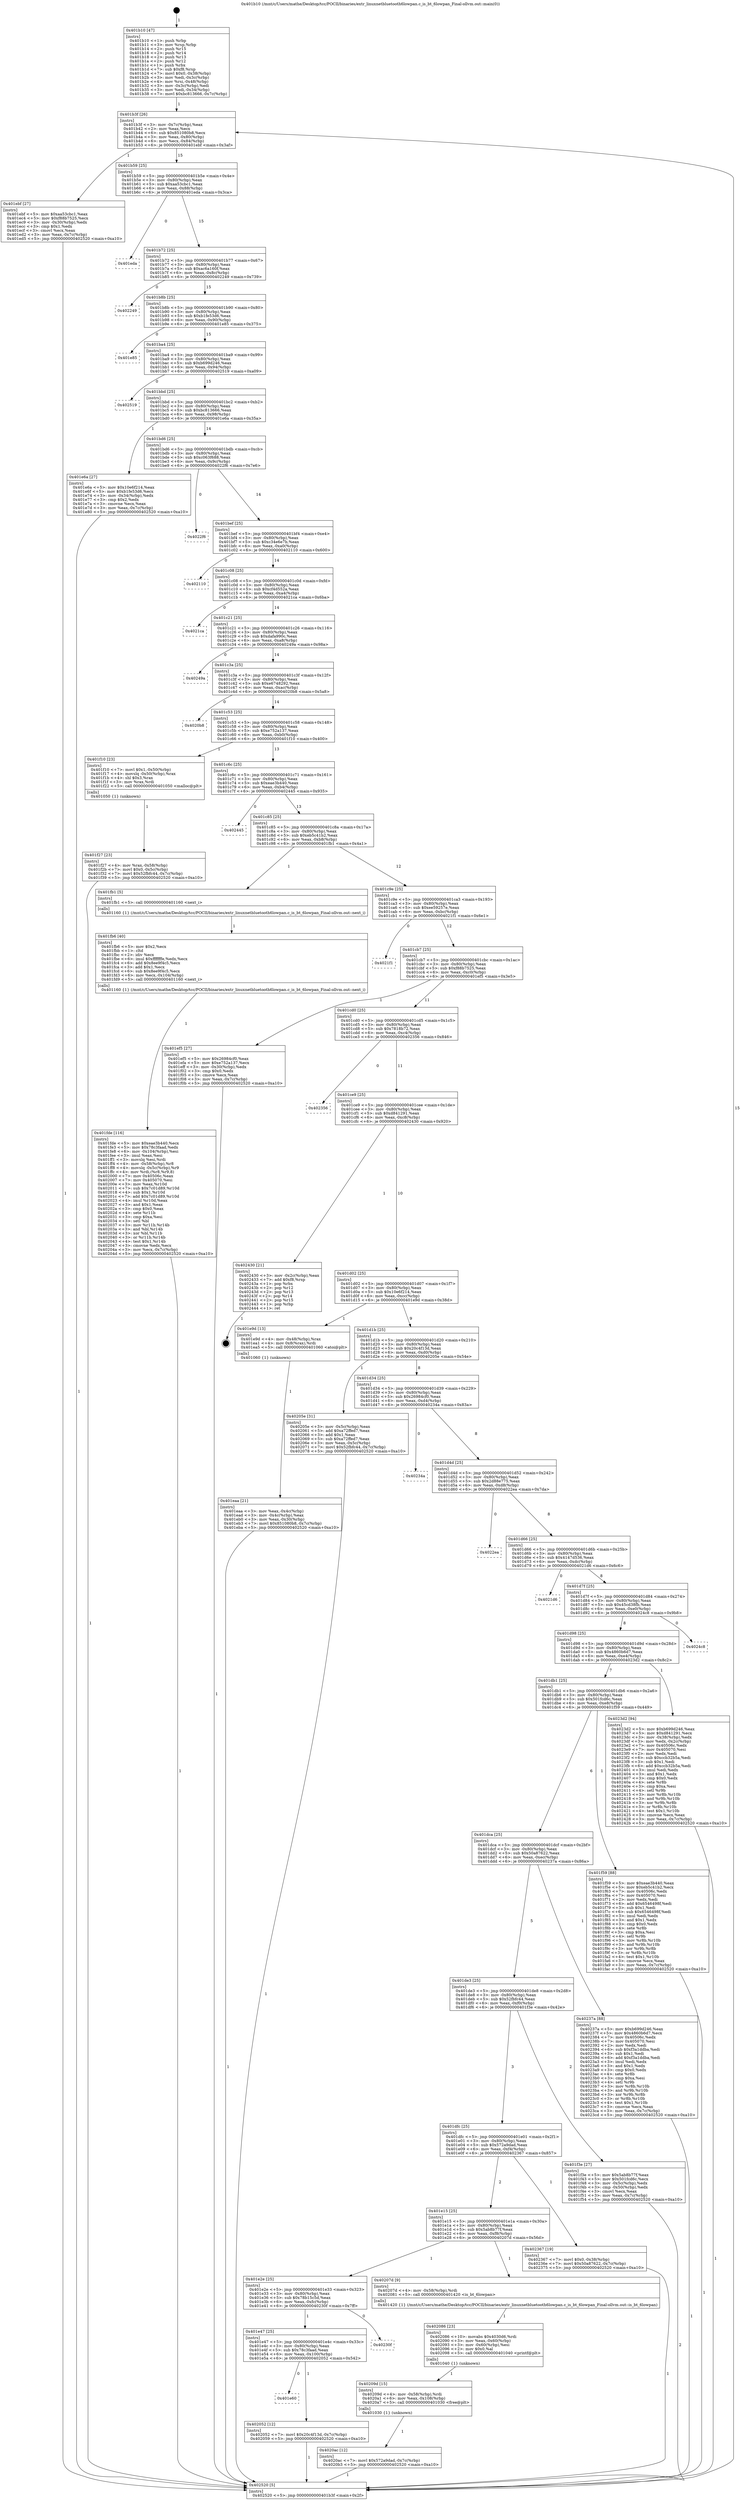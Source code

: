 digraph "0x401b10" {
  label = "0x401b10 (/mnt/c/Users/mathe/Desktop/tcc/POCII/binaries/extr_linuxnetbluetooth6lowpan.c_is_bt_6lowpan_Final-ollvm.out::main(0))"
  labelloc = "t"
  node[shape=record]

  Entry [label="",width=0.3,height=0.3,shape=circle,fillcolor=black,style=filled]
  "0x401b3f" [label="{
     0x401b3f [26]\l
     | [instrs]\l
     &nbsp;&nbsp;0x401b3f \<+3\>: mov -0x7c(%rbp),%eax\l
     &nbsp;&nbsp;0x401b42 \<+2\>: mov %eax,%ecx\l
     &nbsp;&nbsp;0x401b44 \<+6\>: sub $0x851080b8,%ecx\l
     &nbsp;&nbsp;0x401b4a \<+3\>: mov %eax,-0x80(%rbp)\l
     &nbsp;&nbsp;0x401b4d \<+6\>: mov %ecx,-0x84(%rbp)\l
     &nbsp;&nbsp;0x401b53 \<+6\>: je 0000000000401ebf \<main+0x3af\>\l
  }"]
  "0x401ebf" [label="{
     0x401ebf [27]\l
     | [instrs]\l
     &nbsp;&nbsp;0x401ebf \<+5\>: mov $0xaa53cbc1,%eax\l
     &nbsp;&nbsp;0x401ec4 \<+5\>: mov $0xf88b7525,%ecx\l
     &nbsp;&nbsp;0x401ec9 \<+3\>: mov -0x30(%rbp),%edx\l
     &nbsp;&nbsp;0x401ecc \<+3\>: cmp $0x1,%edx\l
     &nbsp;&nbsp;0x401ecf \<+3\>: cmovl %ecx,%eax\l
     &nbsp;&nbsp;0x401ed2 \<+3\>: mov %eax,-0x7c(%rbp)\l
     &nbsp;&nbsp;0x401ed5 \<+5\>: jmp 0000000000402520 \<main+0xa10\>\l
  }"]
  "0x401b59" [label="{
     0x401b59 [25]\l
     | [instrs]\l
     &nbsp;&nbsp;0x401b59 \<+5\>: jmp 0000000000401b5e \<main+0x4e\>\l
     &nbsp;&nbsp;0x401b5e \<+3\>: mov -0x80(%rbp),%eax\l
     &nbsp;&nbsp;0x401b61 \<+5\>: sub $0xaa53cbc1,%eax\l
     &nbsp;&nbsp;0x401b66 \<+6\>: mov %eax,-0x88(%rbp)\l
     &nbsp;&nbsp;0x401b6c \<+6\>: je 0000000000401eda \<main+0x3ca\>\l
  }"]
  Exit [label="",width=0.3,height=0.3,shape=circle,fillcolor=black,style=filled,peripheries=2]
  "0x401eda" [label="{
     0x401eda\l
  }", style=dashed]
  "0x401b72" [label="{
     0x401b72 [25]\l
     | [instrs]\l
     &nbsp;&nbsp;0x401b72 \<+5\>: jmp 0000000000401b77 \<main+0x67\>\l
     &nbsp;&nbsp;0x401b77 \<+3\>: mov -0x80(%rbp),%eax\l
     &nbsp;&nbsp;0x401b7a \<+5\>: sub $0xac6a160f,%eax\l
     &nbsp;&nbsp;0x401b7f \<+6\>: mov %eax,-0x8c(%rbp)\l
     &nbsp;&nbsp;0x401b85 \<+6\>: je 0000000000402249 \<main+0x739\>\l
  }"]
  "0x4020ac" [label="{
     0x4020ac [12]\l
     | [instrs]\l
     &nbsp;&nbsp;0x4020ac \<+7\>: movl $0x572a9dad,-0x7c(%rbp)\l
     &nbsp;&nbsp;0x4020b3 \<+5\>: jmp 0000000000402520 \<main+0xa10\>\l
  }"]
  "0x402249" [label="{
     0x402249\l
  }", style=dashed]
  "0x401b8b" [label="{
     0x401b8b [25]\l
     | [instrs]\l
     &nbsp;&nbsp;0x401b8b \<+5\>: jmp 0000000000401b90 \<main+0x80\>\l
     &nbsp;&nbsp;0x401b90 \<+3\>: mov -0x80(%rbp),%eax\l
     &nbsp;&nbsp;0x401b93 \<+5\>: sub $0xb1fe53d6,%eax\l
     &nbsp;&nbsp;0x401b98 \<+6\>: mov %eax,-0x90(%rbp)\l
     &nbsp;&nbsp;0x401b9e \<+6\>: je 0000000000401e85 \<main+0x375\>\l
  }"]
  "0x40209d" [label="{
     0x40209d [15]\l
     | [instrs]\l
     &nbsp;&nbsp;0x40209d \<+4\>: mov -0x58(%rbp),%rdi\l
     &nbsp;&nbsp;0x4020a1 \<+6\>: mov %eax,-0x108(%rbp)\l
     &nbsp;&nbsp;0x4020a7 \<+5\>: call 0000000000401030 \<free@plt\>\l
     | [calls]\l
     &nbsp;&nbsp;0x401030 \{1\} (unknown)\l
  }"]
  "0x401e85" [label="{
     0x401e85\l
  }", style=dashed]
  "0x401ba4" [label="{
     0x401ba4 [25]\l
     | [instrs]\l
     &nbsp;&nbsp;0x401ba4 \<+5\>: jmp 0000000000401ba9 \<main+0x99\>\l
     &nbsp;&nbsp;0x401ba9 \<+3\>: mov -0x80(%rbp),%eax\l
     &nbsp;&nbsp;0x401bac \<+5\>: sub $0xb699d246,%eax\l
     &nbsp;&nbsp;0x401bb1 \<+6\>: mov %eax,-0x94(%rbp)\l
     &nbsp;&nbsp;0x401bb7 \<+6\>: je 0000000000402519 \<main+0xa09\>\l
  }"]
  "0x402086" [label="{
     0x402086 [23]\l
     | [instrs]\l
     &nbsp;&nbsp;0x402086 \<+10\>: movabs $0x4030d6,%rdi\l
     &nbsp;&nbsp;0x402090 \<+3\>: mov %eax,-0x60(%rbp)\l
     &nbsp;&nbsp;0x402093 \<+3\>: mov -0x60(%rbp),%esi\l
     &nbsp;&nbsp;0x402096 \<+2\>: mov $0x0,%al\l
     &nbsp;&nbsp;0x402098 \<+5\>: call 0000000000401040 \<printf@plt\>\l
     | [calls]\l
     &nbsp;&nbsp;0x401040 \{1\} (unknown)\l
  }"]
  "0x402519" [label="{
     0x402519\l
  }", style=dashed]
  "0x401bbd" [label="{
     0x401bbd [25]\l
     | [instrs]\l
     &nbsp;&nbsp;0x401bbd \<+5\>: jmp 0000000000401bc2 \<main+0xb2\>\l
     &nbsp;&nbsp;0x401bc2 \<+3\>: mov -0x80(%rbp),%eax\l
     &nbsp;&nbsp;0x401bc5 \<+5\>: sub $0xbc813666,%eax\l
     &nbsp;&nbsp;0x401bca \<+6\>: mov %eax,-0x98(%rbp)\l
     &nbsp;&nbsp;0x401bd0 \<+6\>: je 0000000000401e6a \<main+0x35a\>\l
  }"]
  "0x401e60" [label="{
     0x401e60\l
  }", style=dashed]
  "0x401e6a" [label="{
     0x401e6a [27]\l
     | [instrs]\l
     &nbsp;&nbsp;0x401e6a \<+5\>: mov $0x10e6f214,%eax\l
     &nbsp;&nbsp;0x401e6f \<+5\>: mov $0xb1fe53d6,%ecx\l
     &nbsp;&nbsp;0x401e74 \<+3\>: mov -0x34(%rbp),%edx\l
     &nbsp;&nbsp;0x401e77 \<+3\>: cmp $0x2,%edx\l
     &nbsp;&nbsp;0x401e7a \<+3\>: cmovne %ecx,%eax\l
     &nbsp;&nbsp;0x401e7d \<+3\>: mov %eax,-0x7c(%rbp)\l
     &nbsp;&nbsp;0x401e80 \<+5\>: jmp 0000000000402520 \<main+0xa10\>\l
  }"]
  "0x401bd6" [label="{
     0x401bd6 [25]\l
     | [instrs]\l
     &nbsp;&nbsp;0x401bd6 \<+5\>: jmp 0000000000401bdb \<main+0xcb\>\l
     &nbsp;&nbsp;0x401bdb \<+3\>: mov -0x80(%rbp),%eax\l
     &nbsp;&nbsp;0x401bde \<+5\>: sub $0xc063f688,%eax\l
     &nbsp;&nbsp;0x401be3 \<+6\>: mov %eax,-0x9c(%rbp)\l
     &nbsp;&nbsp;0x401be9 \<+6\>: je 00000000004022f6 \<main+0x7e6\>\l
  }"]
  "0x402520" [label="{
     0x402520 [5]\l
     | [instrs]\l
     &nbsp;&nbsp;0x402520 \<+5\>: jmp 0000000000401b3f \<main+0x2f\>\l
  }"]
  "0x401b10" [label="{
     0x401b10 [47]\l
     | [instrs]\l
     &nbsp;&nbsp;0x401b10 \<+1\>: push %rbp\l
     &nbsp;&nbsp;0x401b11 \<+3\>: mov %rsp,%rbp\l
     &nbsp;&nbsp;0x401b14 \<+2\>: push %r15\l
     &nbsp;&nbsp;0x401b16 \<+2\>: push %r14\l
     &nbsp;&nbsp;0x401b18 \<+2\>: push %r13\l
     &nbsp;&nbsp;0x401b1a \<+2\>: push %r12\l
     &nbsp;&nbsp;0x401b1c \<+1\>: push %rbx\l
     &nbsp;&nbsp;0x401b1d \<+7\>: sub $0xf8,%rsp\l
     &nbsp;&nbsp;0x401b24 \<+7\>: movl $0x0,-0x38(%rbp)\l
     &nbsp;&nbsp;0x401b2b \<+3\>: mov %edi,-0x3c(%rbp)\l
     &nbsp;&nbsp;0x401b2e \<+4\>: mov %rsi,-0x48(%rbp)\l
     &nbsp;&nbsp;0x401b32 \<+3\>: mov -0x3c(%rbp),%edi\l
     &nbsp;&nbsp;0x401b35 \<+3\>: mov %edi,-0x34(%rbp)\l
     &nbsp;&nbsp;0x401b38 \<+7\>: movl $0xbc813666,-0x7c(%rbp)\l
  }"]
  "0x402052" [label="{
     0x402052 [12]\l
     | [instrs]\l
     &nbsp;&nbsp;0x402052 \<+7\>: movl $0x20c4f13d,-0x7c(%rbp)\l
     &nbsp;&nbsp;0x402059 \<+5\>: jmp 0000000000402520 \<main+0xa10\>\l
  }"]
  "0x4022f6" [label="{
     0x4022f6\l
  }", style=dashed]
  "0x401bef" [label="{
     0x401bef [25]\l
     | [instrs]\l
     &nbsp;&nbsp;0x401bef \<+5\>: jmp 0000000000401bf4 \<main+0xe4\>\l
     &nbsp;&nbsp;0x401bf4 \<+3\>: mov -0x80(%rbp),%eax\l
     &nbsp;&nbsp;0x401bf7 \<+5\>: sub $0xc34e6e7b,%eax\l
     &nbsp;&nbsp;0x401bfc \<+6\>: mov %eax,-0xa0(%rbp)\l
     &nbsp;&nbsp;0x401c02 \<+6\>: je 0000000000402110 \<main+0x600\>\l
  }"]
  "0x401e47" [label="{
     0x401e47 [25]\l
     | [instrs]\l
     &nbsp;&nbsp;0x401e47 \<+5\>: jmp 0000000000401e4c \<main+0x33c\>\l
     &nbsp;&nbsp;0x401e4c \<+3\>: mov -0x80(%rbp),%eax\l
     &nbsp;&nbsp;0x401e4f \<+5\>: sub $0x78c3faad,%eax\l
     &nbsp;&nbsp;0x401e54 \<+6\>: mov %eax,-0x100(%rbp)\l
     &nbsp;&nbsp;0x401e5a \<+6\>: je 0000000000402052 \<main+0x542\>\l
  }"]
  "0x402110" [label="{
     0x402110\l
  }", style=dashed]
  "0x401c08" [label="{
     0x401c08 [25]\l
     | [instrs]\l
     &nbsp;&nbsp;0x401c08 \<+5\>: jmp 0000000000401c0d \<main+0xfd\>\l
     &nbsp;&nbsp;0x401c0d \<+3\>: mov -0x80(%rbp),%eax\l
     &nbsp;&nbsp;0x401c10 \<+5\>: sub $0xcf4d552a,%eax\l
     &nbsp;&nbsp;0x401c15 \<+6\>: mov %eax,-0xa4(%rbp)\l
     &nbsp;&nbsp;0x401c1b \<+6\>: je 00000000004021ca \<main+0x6ba\>\l
  }"]
  "0x40230f" [label="{
     0x40230f\l
  }", style=dashed]
  "0x4021ca" [label="{
     0x4021ca\l
  }", style=dashed]
  "0x401c21" [label="{
     0x401c21 [25]\l
     | [instrs]\l
     &nbsp;&nbsp;0x401c21 \<+5\>: jmp 0000000000401c26 \<main+0x116\>\l
     &nbsp;&nbsp;0x401c26 \<+3\>: mov -0x80(%rbp),%eax\l
     &nbsp;&nbsp;0x401c29 \<+5\>: sub $0xdafa990c,%eax\l
     &nbsp;&nbsp;0x401c2e \<+6\>: mov %eax,-0xa8(%rbp)\l
     &nbsp;&nbsp;0x401c34 \<+6\>: je 000000000040249a \<main+0x98a\>\l
  }"]
  "0x401e2e" [label="{
     0x401e2e [25]\l
     | [instrs]\l
     &nbsp;&nbsp;0x401e2e \<+5\>: jmp 0000000000401e33 \<main+0x323\>\l
     &nbsp;&nbsp;0x401e33 \<+3\>: mov -0x80(%rbp),%eax\l
     &nbsp;&nbsp;0x401e36 \<+5\>: sub $0x78b15c5d,%eax\l
     &nbsp;&nbsp;0x401e3b \<+6\>: mov %eax,-0xfc(%rbp)\l
     &nbsp;&nbsp;0x401e41 \<+6\>: je 000000000040230f \<main+0x7ff\>\l
  }"]
  "0x40249a" [label="{
     0x40249a\l
  }", style=dashed]
  "0x401c3a" [label="{
     0x401c3a [25]\l
     | [instrs]\l
     &nbsp;&nbsp;0x401c3a \<+5\>: jmp 0000000000401c3f \<main+0x12f\>\l
     &nbsp;&nbsp;0x401c3f \<+3\>: mov -0x80(%rbp),%eax\l
     &nbsp;&nbsp;0x401c42 \<+5\>: sub $0xe6748292,%eax\l
     &nbsp;&nbsp;0x401c47 \<+6\>: mov %eax,-0xac(%rbp)\l
     &nbsp;&nbsp;0x401c4d \<+6\>: je 00000000004020b8 \<main+0x5a8\>\l
  }"]
  "0x40207d" [label="{
     0x40207d [9]\l
     | [instrs]\l
     &nbsp;&nbsp;0x40207d \<+4\>: mov -0x58(%rbp),%rdi\l
     &nbsp;&nbsp;0x402081 \<+5\>: call 0000000000401420 \<is_bt_6lowpan\>\l
     | [calls]\l
     &nbsp;&nbsp;0x401420 \{1\} (/mnt/c/Users/mathe/Desktop/tcc/POCII/binaries/extr_linuxnetbluetooth6lowpan.c_is_bt_6lowpan_Final-ollvm.out::is_bt_6lowpan)\l
  }"]
  "0x4020b8" [label="{
     0x4020b8\l
  }", style=dashed]
  "0x401c53" [label="{
     0x401c53 [25]\l
     | [instrs]\l
     &nbsp;&nbsp;0x401c53 \<+5\>: jmp 0000000000401c58 \<main+0x148\>\l
     &nbsp;&nbsp;0x401c58 \<+3\>: mov -0x80(%rbp),%eax\l
     &nbsp;&nbsp;0x401c5b \<+5\>: sub $0xe752a137,%eax\l
     &nbsp;&nbsp;0x401c60 \<+6\>: mov %eax,-0xb0(%rbp)\l
     &nbsp;&nbsp;0x401c66 \<+6\>: je 0000000000401f10 \<main+0x400\>\l
  }"]
  "0x401e15" [label="{
     0x401e15 [25]\l
     | [instrs]\l
     &nbsp;&nbsp;0x401e15 \<+5\>: jmp 0000000000401e1a \<main+0x30a\>\l
     &nbsp;&nbsp;0x401e1a \<+3\>: mov -0x80(%rbp),%eax\l
     &nbsp;&nbsp;0x401e1d \<+5\>: sub $0x5ab8b77f,%eax\l
     &nbsp;&nbsp;0x401e22 \<+6\>: mov %eax,-0xf8(%rbp)\l
     &nbsp;&nbsp;0x401e28 \<+6\>: je 000000000040207d \<main+0x56d\>\l
  }"]
  "0x401f10" [label="{
     0x401f10 [23]\l
     | [instrs]\l
     &nbsp;&nbsp;0x401f10 \<+7\>: movl $0x1,-0x50(%rbp)\l
     &nbsp;&nbsp;0x401f17 \<+4\>: movslq -0x50(%rbp),%rax\l
     &nbsp;&nbsp;0x401f1b \<+4\>: shl $0x3,%rax\l
     &nbsp;&nbsp;0x401f1f \<+3\>: mov %rax,%rdi\l
     &nbsp;&nbsp;0x401f22 \<+5\>: call 0000000000401050 \<malloc@plt\>\l
     | [calls]\l
     &nbsp;&nbsp;0x401050 \{1\} (unknown)\l
  }"]
  "0x401c6c" [label="{
     0x401c6c [25]\l
     | [instrs]\l
     &nbsp;&nbsp;0x401c6c \<+5\>: jmp 0000000000401c71 \<main+0x161\>\l
     &nbsp;&nbsp;0x401c71 \<+3\>: mov -0x80(%rbp),%eax\l
     &nbsp;&nbsp;0x401c74 \<+5\>: sub $0xeae3b440,%eax\l
     &nbsp;&nbsp;0x401c79 \<+6\>: mov %eax,-0xb4(%rbp)\l
     &nbsp;&nbsp;0x401c7f \<+6\>: je 0000000000402445 \<main+0x935\>\l
  }"]
  "0x402367" [label="{
     0x402367 [19]\l
     | [instrs]\l
     &nbsp;&nbsp;0x402367 \<+7\>: movl $0x0,-0x38(%rbp)\l
     &nbsp;&nbsp;0x40236e \<+7\>: movl $0x50a87622,-0x7c(%rbp)\l
     &nbsp;&nbsp;0x402375 \<+5\>: jmp 0000000000402520 \<main+0xa10\>\l
  }"]
  "0x402445" [label="{
     0x402445\l
  }", style=dashed]
  "0x401c85" [label="{
     0x401c85 [25]\l
     | [instrs]\l
     &nbsp;&nbsp;0x401c85 \<+5\>: jmp 0000000000401c8a \<main+0x17a\>\l
     &nbsp;&nbsp;0x401c8a \<+3\>: mov -0x80(%rbp),%eax\l
     &nbsp;&nbsp;0x401c8d \<+5\>: sub $0xeb5c41b2,%eax\l
     &nbsp;&nbsp;0x401c92 \<+6\>: mov %eax,-0xb8(%rbp)\l
     &nbsp;&nbsp;0x401c98 \<+6\>: je 0000000000401fb1 \<main+0x4a1\>\l
  }"]
  "0x401fde" [label="{
     0x401fde [116]\l
     | [instrs]\l
     &nbsp;&nbsp;0x401fde \<+5\>: mov $0xeae3b440,%ecx\l
     &nbsp;&nbsp;0x401fe3 \<+5\>: mov $0x78c3faad,%edx\l
     &nbsp;&nbsp;0x401fe8 \<+6\>: mov -0x104(%rbp),%esi\l
     &nbsp;&nbsp;0x401fee \<+3\>: imul %eax,%esi\l
     &nbsp;&nbsp;0x401ff1 \<+3\>: movslq %esi,%rdi\l
     &nbsp;&nbsp;0x401ff4 \<+4\>: mov -0x58(%rbp),%r8\l
     &nbsp;&nbsp;0x401ff8 \<+4\>: movslq -0x5c(%rbp),%r9\l
     &nbsp;&nbsp;0x401ffc \<+4\>: mov %rdi,(%r8,%r9,8)\l
     &nbsp;&nbsp;0x402000 \<+7\>: mov 0x40506c,%eax\l
     &nbsp;&nbsp;0x402007 \<+7\>: mov 0x405070,%esi\l
     &nbsp;&nbsp;0x40200e \<+3\>: mov %eax,%r10d\l
     &nbsp;&nbsp;0x402011 \<+7\>: sub $0x7c01d89,%r10d\l
     &nbsp;&nbsp;0x402018 \<+4\>: sub $0x1,%r10d\l
     &nbsp;&nbsp;0x40201c \<+7\>: add $0x7c01d89,%r10d\l
     &nbsp;&nbsp;0x402023 \<+4\>: imul %r10d,%eax\l
     &nbsp;&nbsp;0x402027 \<+3\>: and $0x1,%eax\l
     &nbsp;&nbsp;0x40202a \<+3\>: cmp $0x0,%eax\l
     &nbsp;&nbsp;0x40202d \<+4\>: sete %r11b\l
     &nbsp;&nbsp;0x402031 \<+3\>: cmp $0xa,%esi\l
     &nbsp;&nbsp;0x402034 \<+3\>: setl %bl\l
     &nbsp;&nbsp;0x402037 \<+3\>: mov %r11b,%r14b\l
     &nbsp;&nbsp;0x40203a \<+3\>: and %bl,%r14b\l
     &nbsp;&nbsp;0x40203d \<+3\>: xor %bl,%r11b\l
     &nbsp;&nbsp;0x402040 \<+3\>: or %r11b,%r14b\l
     &nbsp;&nbsp;0x402043 \<+4\>: test $0x1,%r14b\l
     &nbsp;&nbsp;0x402047 \<+3\>: cmovne %edx,%ecx\l
     &nbsp;&nbsp;0x40204a \<+3\>: mov %ecx,-0x7c(%rbp)\l
     &nbsp;&nbsp;0x40204d \<+5\>: jmp 0000000000402520 \<main+0xa10\>\l
  }"]
  "0x401fb1" [label="{
     0x401fb1 [5]\l
     | [instrs]\l
     &nbsp;&nbsp;0x401fb1 \<+5\>: call 0000000000401160 \<next_i\>\l
     | [calls]\l
     &nbsp;&nbsp;0x401160 \{1\} (/mnt/c/Users/mathe/Desktop/tcc/POCII/binaries/extr_linuxnetbluetooth6lowpan.c_is_bt_6lowpan_Final-ollvm.out::next_i)\l
  }"]
  "0x401c9e" [label="{
     0x401c9e [25]\l
     | [instrs]\l
     &nbsp;&nbsp;0x401c9e \<+5\>: jmp 0000000000401ca3 \<main+0x193\>\l
     &nbsp;&nbsp;0x401ca3 \<+3\>: mov -0x80(%rbp),%eax\l
     &nbsp;&nbsp;0x401ca6 \<+5\>: sub $0xee59257e,%eax\l
     &nbsp;&nbsp;0x401cab \<+6\>: mov %eax,-0xbc(%rbp)\l
     &nbsp;&nbsp;0x401cb1 \<+6\>: je 00000000004021f1 \<main+0x6e1\>\l
  }"]
  "0x401fb6" [label="{
     0x401fb6 [40]\l
     | [instrs]\l
     &nbsp;&nbsp;0x401fb6 \<+5\>: mov $0x2,%ecx\l
     &nbsp;&nbsp;0x401fbb \<+1\>: cltd\l
     &nbsp;&nbsp;0x401fbc \<+2\>: idiv %ecx\l
     &nbsp;&nbsp;0x401fbe \<+6\>: imul $0xfffffffe,%edx,%ecx\l
     &nbsp;&nbsp;0x401fc4 \<+6\>: add $0x8ee9f4c5,%ecx\l
     &nbsp;&nbsp;0x401fca \<+3\>: add $0x1,%ecx\l
     &nbsp;&nbsp;0x401fcd \<+6\>: sub $0x8ee9f4c5,%ecx\l
     &nbsp;&nbsp;0x401fd3 \<+6\>: mov %ecx,-0x104(%rbp)\l
     &nbsp;&nbsp;0x401fd9 \<+5\>: call 0000000000401160 \<next_i\>\l
     | [calls]\l
     &nbsp;&nbsp;0x401160 \{1\} (/mnt/c/Users/mathe/Desktop/tcc/POCII/binaries/extr_linuxnetbluetooth6lowpan.c_is_bt_6lowpan_Final-ollvm.out::next_i)\l
  }"]
  "0x4021f1" [label="{
     0x4021f1\l
  }", style=dashed]
  "0x401cb7" [label="{
     0x401cb7 [25]\l
     | [instrs]\l
     &nbsp;&nbsp;0x401cb7 \<+5\>: jmp 0000000000401cbc \<main+0x1ac\>\l
     &nbsp;&nbsp;0x401cbc \<+3\>: mov -0x80(%rbp),%eax\l
     &nbsp;&nbsp;0x401cbf \<+5\>: sub $0xf88b7525,%eax\l
     &nbsp;&nbsp;0x401cc4 \<+6\>: mov %eax,-0xc0(%rbp)\l
     &nbsp;&nbsp;0x401cca \<+6\>: je 0000000000401ef5 \<main+0x3e5\>\l
  }"]
  "0x401dfc" [label="{
     0x401dfc [25]\l
     | [instrs]\l
     &nbsp;&nbsp;0x401dfc \<+5\>: jmp 0000000000401e01 \<main+0x2f1\>\l
     &nbsp;&nbsp;0x401e01 \<+3\>: mov -0x80(%rbp),%eax\l
     &nbsp;&nbsp;0x401e04 \<+5\>: sub $0x572a9dad,%eax\l
     &nbsp;&nbsp;0x401e09 \<+6\>: mov %eax,-0xf4(%rbp)\l
     &nbsp;&nbsp;0x401e0f \<+6\>: je 0000000000402367 \<main+0x857\>\l
  }"]
  "0x401ef5" [label="{
     0x401ef5 [27]\l
     | [instrs]\l
     &nbsp;&nbsp;0x401ef5 \<+5\>: mov $0x26984cf0,%eax\l
     &nbsp;&nbsp;0x401efa \<+5\>: mov $0xe752a137,%ecx\l
     &nbsp;&nbsp;0x401eff \<+3\>: mov -0x30(%rbp),%edx\l
     &nbsp;&nbsp;0x401f02 \<+3\>: cmp $0x0,%edx\l
     &nbsp;&nbsp;0x401f05 \<+3\>: cmove %ecx,%eax\l
     &nbsp;&nbsp;0x401f08 \<+3\>: mov %eax,-0x7c(%rbp)\l
     &nbsp;&nbsp;0x401f0b \<+5\>: jmp 0000000000402520 \<main+0xa10\>\l
  }"]
  "0x401cd0" [label="{
     0x401cd0 [25]\l
     | [instrs]\l
     &nbsp;&nbsp;0x401cd0 \<+5\>: jmp 0000000000401cd5 \<main+0x1c5\>\l
     &nbsp;&nbsp;0x401cd5 \<+3\>: mov -0x80(%rbp),%eax\l
     &nbsp;&nbsp;0x401cd8 \<+5\>: sub $0x7818b72,%eax\l
     &nbsp;&nbsp;0x401cdd \<+6\>: mov %eax,-0xc4(%rbp)\l
     &nbsp;&nbsp;0x401ce3 \<+6\>: je 0000000000402356 \<main+0x846\>\l
  }"]
  "0x401f3e" [label="{
     0x401f3e [27]\l
     | [instrs]\l
     &nbsp;&nbsp;0x401f3e \<+5\>: mov $0x5ab8b77f,%eax\l
     &nbsp;&nbsp;0x401f43 \<+5\>: mov $0x501fcd6c,%ecx\l
     &nbsp;&nbsp;0x401f48 \<+3\>: mov -0x5c(%rbp),%edx\l
     &nbsp;&nbsp;0x401f4b \<+3\>: cmp -0x50(%rbp),%edx\l
     &nbsp;&nbsp;0x401f4e \<+3\>: cmovl %ecx,%eax\l
     &nbsp;&nbsp;0x401f51 \<+3\>: mov %eax,-0x7c(%rbp)\l
     &nbsp;&nbsp;0x401f54 \<+5\>: jmp 0000000000402520 \<main+0xa10\>\l
  }"]
  "0x402356" [label="{
     0x402356\l
  }", style=dashed]
  "0x401ce9" [label="{
     0x401ce9 [25]\l
     | [instrs]\l
     &nbsp;&nbsp;0x401ce9 \<+5\>: jmp 0000000000401cee \<main+0x1de\>\l
     &nbsp;&nbsp;0x401cee \<+3\>: mov -0x80(%rbp),%eax\l
     &nbsp;&nbsp;0x401cf1 \<+5\>: sub $0xd841291,%eax\l
     &nbsp;&nbsp;0x401cf6 \<+6\>: mov %eax,-0xc8(%rbp)\l
     &nbsp;&nbsp;0x401cfc \<+6\>: je 0000000000402430 \<main+0x920\>\l
  }"]
  "0x401de3" [label="{
     0x401de3 [25]\l
     | [instrs]\l
     &nbsp;&nbsp;0x401de3 \<+5\>: jmp 0000000000401de8 \<main+0x2d8\>\l
     &nbsp;&nbsp;0x401de8 \<+3\>: mov -0x80(%rbp),%eax\l
     &nbsp;&nbsp;0x401deb \<+5\>: sub $0x52fbfc44,%eax\l
     &nbsp;&nbsp;0x401df0 \<+6\>: mov %eax,-0xf0(%rbp)\l
     &nbsp;&nbsp;0x401df6 \<+6\>: je 0000000000401f3e \<main+0x42e\>\l
  }"]
  "0x402430" [label="{
     0x402430 [21]\l
     | [instrs]\l
     &nbsp;&nbsp;0x402430 \<+3\>: mov -0x2c(%rbp),%eax\l
     &nbsp;&nbsp;0x402433 \<+7\>: add $0xf8,%rsp\l
     &nbsp;&nbsp;0x40243a \<+1\>: pop %rbx\l
     &nbsp;&nbsp;0x40243b \<+2\>: pop %r12\l
     &nbsp;&nbsp;0x40243d \<+2\>: pop %r13\l
     &nbsp;&nbsp;0x40243f \<+2\>: pop %r14\l
     &nbsp;&nbsp;0x402441 \<+2\>: pop %r15\l
     &nbsp;&nbsp;0x402443 \<+1\>: pop %rbp\l
     &nbsp;&nbsp;0x402444 \<+1\>: ret\l
  }"]
  "0x401d02" [label="{
     0x401d02 [25]\l
     | [instrs]\l
     &nbsp;&nbsp;0x401d02 \<+5\>: jmp 0000000000401d07 \<main+0x1f7\>\l
     &nbsp;&nbsp;0x401d07 \<+3\>: mov -0x80(%rbp),%eax\l
     &nbsp;&nbsp;0x401d0a \<+5\>: sub $0x10e6f214,%eax\l
     &nbsp;&nbsp;0x401d0f \<+6\>: mov %eax,-0xcc(%rbp)\l
     &nbsp;&nbsp;0x401d15 \<+6\>: je 0000000000401e9d \<main+0x38d\>\l
  }"]
  "0x40237a" [label="{
     0x40237a [88]\l
     | [instrs]\l
     &nbsp;&nbsp;0x40237a \<+5\>: mov $0xb699d246,%eax\l
     &nbsp;&nbsp;0x40237f \<+5\>: mov $0x4860b6d7,%ecx\l
     &nbsp;&nbsp;0x402384 \<+7\>: mov 0x40506c,%edx\l
     &nbsp;&nbsp;0x40238b \<+7\>: mov 0x405070,%esi\l
     &nbsp;&nbsp;0x402392 \<+2\>: mov %edx,%edi\l
     &nbsp;&nbsp;0x402394 \<+6\>: sub $0xf3a1ddba,%edi\l
     &nbsp;&nbsp;0x40239a \<+3\>: sub $0x1,%edi\l
     &nbsp;&nbsp;0x40239d \<+6\>: add $0xf3a1ddba,%edi\l
     &nbsp;&nbsp;0x4023a3 \<+3\>: imul %edi,%edx\l
     &nbsp;&nbsp;0x4023a6 \<+3\>: and $0x1,%edx\l
     &nbsp;&nbsp;0x4023a9 \<+3\>: cmp $0x0,%edx\l
     &nbsp;&nbsp;0x4023ac \<+4\>: sete %r8b\l
     &nbsp;&nbsp;0x4023b0 \<+3\>: cmp $0xa,%esi\l
     &nbsp;&nbsp;0x4023b3 \<+4\>: setl %r9b\l
     &nbsp;&nbsp;0x4023b7 \<+3\>: mov %r8b,%r10b\l
     &nbsp;&nbsp;0x4023ba \<+3\>: and %r9b,%r10b\l
     &nbsp;&nbsp;0x4023bd \<+3\>: xor %r9b,%r8b\l
     &nbsp;&nbsp;0x4023c0 \<+3\>: or %r8b,%r10b\l
     &nbsp;&nbsp;0x4023c3 \<+4\>: test $0x1,%r10b\l
     &nbsp;&nbsp;0x4023c7 \<+3\>: cmovne %ecx,%eax\l
     &nbsp;&nbsp;0x4023ca \<+3\>: mov %eax,-0x7c(%rbp)\l
     &nbsp;&nbsp;0x4023cd \<+5\>: jmp 0000000000402520 \<main+0xa10\>\l
  }"]
  "0x401e9d" [label="{
     0x401e9d [13]\l
     | [instrs]\l
     &nbsp;&nbsp;0x401e9d \<+4\>: mov -0x48(%rbp),%rax\l
     &nbsp;&nbsp;0x401ea1 \<+4\>: mov 0x8(%rax),%rdi\l
     &nbsp;&nbsp;0x401ea5 \<+5\>: call 0000000000401060 \<atoi@plt\>\l
     | [calls]\l
     &nbsp;&nbsp;0x401060 \{1\} (unknown)\l
  }"]
  "0x401d1b" [label="{
     0x401d1b [25]\l
     | [instrs]\l
     &nbsp;&nbsp;0x401d1b \<+5\>: jmp 0000000000401d20 \<main+0x210\>\l
     &nbsp;&nbsp;0x401d20 \<+3\>: mov -0x80(%rbp),%eax\l
     &nbsp;&nbsp;0x401d23 \<+5\>: sub $0x20c4f13d,%eax\l
     &nbsp;&nbsp;0x401d28 \<+6\>: mov %eax,-0xd0(%rbp)\l
     &nbsp;&nbsp;0x401d2e \<+6\>: je 000000000040205e \<main+0x54e\>\l
  }"]
  "0x401eaa" [label="{
     0x401eaa [21]\l
     | [instrs]\l
     &nbsp;&nbsp;0x401eaa \<+3\>: mov %eax,-0x4c(%rbp)\l
     &nbsp;&nbsp;0x401ead \<+3\>: mov -0x4c(%rbp),%eax\l
     &nbsp;&nbsp;0x401eb0 \<+3\>: mov %eax,-0x30(%rbp)\l
     &nbsp;&nbsp;0x401eb3 \<+7\>: movl $0x851080b8,-0x7c(%rbp)\l
     &nbsp;&nbsp;0x401eba \<+5\>: jmp 0000000000402520 \<main+0xa10\>\l
  }"]
  "0x401f27" [label="{
     0x401f27 [23]\l
     | [instrs]\l
     &nbsp;&nbsp;0x401f27 \<+4\>: mov %rax,-0x58(%rbp)\l
     &nbsp;&nbsp;0x401f2b \<+7\>: movl $0x0,-0x5c(%rbp)\l
     &nbsp;&nbsp;0x401f32 \<+7\>: movl $0x52fbfc44,-0x7c(%rbp)\l
     &nbsp;&nbsp;0x401f39 \<+5\>: jmp 0000000000402520 \<main+0xa10\>\l
  }"]
  "0x401dca" [label="{
     0x401dca [25]\l
     | [instrs]\l
     &nbsp;&nbsp;0x401dca \<+5\>: jmp 0000000000401dcf \<main+0x2bf\>\l
     &nbsp;&nbsp;0x401dcf \<+3\>: mov -0x80(%rbp),%eax\l
     &nbsp;&nbsp;0x401dd2 \<+5\>: sub $0x50a87622,%eax\l
     &nbsp;&nbsp;0x401dd7 \<+6\>: mov %eax,-0xec(%rbp)\l
     &nbsp;&nbsp;0x401ddd \<+6\>: je 000000000040237a \<main+0x86a\>\l
  }"]
  "0x40205e" [label="{
     0x40205e [31]\l
     | [instrs]\l
     &nbsp;&nbsp;0x40205e \<+3\>: mov -0x5c(%rbp),%eax\l
     &nbsp;&nbsp;0x402061 \<+5\>: add $0xa72ffed7,%eax\l
     &nbsp;&nbsp;0x402066 \<+3\>: add $0x1,%eax\l
     &nbsp;&nbsp;0x402069 \<+5\>: sub $0xa72ffed7,%eax\l
     &nbsp;&nbsp;0x40206e \<+3\>: mov %eax,-0x5c(%rbp)\l
     &nbsp;&nbsp;0x402071 \<+7\>: movl $0x52fbfc44,-0x7c(%rbp)\l
     &nbsp;&nbsp;0x402078 \<+5\>: jmp 0000000000402520 \<main+0xa10\>\l
  }"]
  "0x401d34" [label="{
     0x401d34 [25]\l
     | [instrs]\l
     &nbsp;&nbsp;0x401d34 \<+5\>: jmp 0000000000401d39 \<main+0x229\>\l
     &nbsp;&nbsp;0x401d39 \<+3\>: mov -0x80(%rbp),%eax\l
     &nbsp;&nbsp;0x401d3c \<+5\>: sub $0x26984cf0,%eax\l
     &nbsp;&nbsp;0x401d41 \<+6\>: mov %eax,-0xd4(%rbp)\l
     &nbsp;&nbsp;0x401d47 \<+6\>: je 000000000040234a \<main+0x83a\>\l
  }"]
  "0x401f59" [label="{
     0x401f59 [88]\l
     | [instrs]\l
     &nbsp;&nbsp;0x401f59 \<+5\>: mov $0xeae3b440,%eax\l
     &nbsp;&nbsp;0x401f5e \<+5\>: mov $0xeb5c41b2,%ecx\l
     &nbsp;&nbsp;0x401f63 \<+7\>: mov 0x40506c,%edx\l
     &nbsp;&nbsp;0x401f6a \<+7\>: mov 0x405070,%esi\l
     &nbsp;&nbsp;0x401f71 \<+2\>: mov %edx,%edi\l
     &nbsp;&nbsp;0x401f73 \<+6\>: add $0x6546498f,%edi\l
     &nbsp;&nbsp;0x401f79 \<+3\>: sub $0x1,%edi\l
     &nbsp;&nbsp;0x401f7c \<+6\>: sub $0x6546498f,%edi\l
     &nbsp;&nbsp;0x401f82 \<+3\>: imul %edi,%edx\l
     &nbsp;&nbsp;0x401f85 \<+3\>: and $0x1,%edx\l
     &nbsp;&nbsp;0x401f88 \<+3\>: cmp $0x0,%edx\l
     &nbsp;&nbsp;0x401f8b \<+4\>: sete %r8b\l
     &nbsp;&nbsp;0x401f8f \<+3\>: cmp $0xa,%esi\l
     &nbsp;&nbsp;0x401f92 \<+4\>: setl %r9b\l
     &nbsp;&nbsp;0x401f96 \<+3\>: mov %r8b,%r10b\l
     &nbsp;&nbsp;0x401f99 \<+3\>: and %r9b,%r10b\l
     &nbsp;&nbsp;0x401f9c \<+3\>: xor %r9b,%r8b\l
     &nbsp;&nbsp;0x401f9f \<+3\>: or %r8b,%r10b\l
     &nbsp;&nbsp;0x401fa2 \<+4\>: test $0x1,%r10b\l
     &nbsp;&nbsp;0x401fa6 \<+3\>: cmovne %ecx,%eax\l
     &nbsp;&nbsp;0x401fa9 \<+3\>: mov %eax,-0x7c(%rbp)\l
     &nbsp;&nbsp;0x401fac \<+5\>: jmp 0000000000402520 \<main+0xa10\>\l
  }"]
  "0x40234a" [label="{
     0x40234a\l
  }", style=dashed]
  "0x401d4d" [label="{
     0x401d4d [25]\l
     | [instrs]\l
     &nbsp;&nbsp;0x401d4d \<+5\>: jmp 0000000000401d52 \<main+0x242\>\l
     &nbsp;&nbsp;0x401d52 \<+3\>: mov -0x80(%rbp),%eax\l
     &nbsp;&nbsp;0x401d55 \<+5\>: sub $0x2d88e775,%eax\l
     &nbsp;&nbsp;0x401d5a \<+6\>: mov %eax,-0xd8(%rbp)\l
     &nbsp;&nbsp;0x401d60 \<+6\>: je 00000000004022ea \<main+0x7da\>\l
  }"]
  "0x401db1" [label="{
     0x401db1 [25]\l
     | [instrs]\l
     &nbsp;&nbsp;0x401db1 \<+5\>: jmp 0000000000401db6 \<main+0x2a6\>\l
     &nbsp;&nbsp;0x401db6 \<+3\>: mov -0x80(%rbp),%eax\l
     &nbsp;&nbsp;0x401db9 \<+5\>: sub $0x501fcd6c,%eax\l
     &nbsp;&nbsp;0x401dbe \<+6\>: mov %eax,-0xe8(%rbp)\l
     &nbsp;&nbsp;0x401dc4 \<+6\>: je 0000000000401f59 \<main+0x449\>\l
  }"]
  "0x4022ea" [label="{
     0x4022ea\l
  }", style=dashed]
  "0x401d66" [label="{
     0x401d66 [25]\l
     | [instrs]\l
     &nbsp;&nbsp;0x401d66 \<+5\>: jmp 0000000000401d6b \<main+0x25b\>\l
     &nbsp;&nbsp;0x401d6b \<+3\>: mov -0x80(%rbp),%eax\l
     &nbsp;&nbsp;0x401d6e \<+5\>: sub $0x4147d536,%eax\l
     &nbsp;&nbsp;0x401d73 \<+6\>: mov %eax,-0xdc(%rbp)\l
     &nbsp;&nbsp;0x401d79 \<+6\>: je 00000000004021d6 \<main+0x6c6\>\l
  }"]
  "0x4023d2" [label="{
     0x4023d2 [94]\l
     | [instrs]\l
     &nbsp;&nbsp;0x4023d2 \<+5\>: mov $0xb699d246,%eax\l
     &nbsp;&nbsp;0x4023d7 \<+5\>: mov $0xd841291,%ecx\l
     &nbsp;&nbsp;0x4023dc \<+3\>: mov -0x38(%rbp),%edx\l
     &nbsp;&nbsp;0x4023df \<+3\>: mov %edx,-0x2c(%rbp)\l
     &nbsp;&nbsp;0x4023e2 \<+7\>: mov 0x40506c,%edx\l
     &nbsp;&nbsp;0x4023e9 \<+7\>: mov 0x405070,%esi\l
     &nbsp;&nbsp;0x4023f0 \<+2\>: mov %edx,%edi\l
     &nbsp;&nbsp;0x4023f2 \<+6\>: sub $0xccb32b5a,%edi\l
     &nbsp;&nbsp;0x4023f8 \<+3\>: sub $0x1,%edi\l
     &nbsp;&nbsp;0x4023fb \<+6\>: add $0xccb32b5a,%edi\l
     &nbsp;&nbsp;0x402401 \<+3\>: imul %edi,%edx\l
     &nbsp;&nbsp;0x402404 \<+3\>: and $0x1,%edx\l
     &nbsp;&nbsp;0x402407 \<+3\>: cmp $0x0,%edx\l
     &nbsp;&nbsp;0x40240a \<+4\>: sete %r8b\l
     &nbsp;&nbsp;0x40240e \<+3\>: cmp $0xa,%esi\l
     &nbsp;&nbsp;0x402411 \<+4\>: setl %r9b\l
     &nbsp;&nbsp;0x402415 \<+3\>: mov %r8b,%r10b\l
     &nbsp;&nbsp;0x402418 \<+3\>: and %r9b,%r10b\l
     &nbsp;&nbsp;0x40241b \<+3\>: xor %r9b,%r8b\l
     &nbsp;&nbsp;0x40241e \<+3\>: or %r8b,%r10b\l
     &nbsp;&nbsp;0x402421 \<+4\>: test $0x1,%r10b\l
     &nbsp;&nbsp;0x402425 \<+3\>: cmovne %ecx,%eax\l
     &nbsp;&nbsp;0x402428 \<+3\>: mov %eax,-0x7c(%rbp)\l
     &nbsp;&nbsp;0x40242b \<+5\>: jmp 0000000000402520 \<main+0xa10\>\l
  }"]
  "0x4021d6" [label="{
     0x4021d6\l
  }", style=dashed]
  "0x401d7f" [label="{
     0x401d7f [25]\l
     | [instrs]\l
     &nbsp;&nbsp;0x401d7f \<+5\>: jmp 0000000000401d84 \<main+0x274\>\l
     &nbsp;&nbsp;0x401d84 \<+3\>: mov -0x80(%rbp),%eax\l
     &nbsp;&nbsp;0x401d87 \<+5\>: sub $0x45cd38fb,%eax\l
     &nbsp;&nbsp;0x401d8c \<+6\>: mov %eax,-0xe0(%rbp)\l
     &nbsp;&nbsp;0x401d92 \<+6\>: je 00000000004024c8 \<main+0x9b8\>\l
  }"]
  "0x401d98" [label="{
     0x401d98 [25]\l
     | [instrs]\l
     &nbsp;&nbsp;0x401d98 \<+5\>: jmp 0000000000401d9d \<main+0x28d\>\l
     &nbsp;&nbsp;0x401d9d \<+3\>: mov -0x80(%rbp),%eax\l
     &nbsp;&nbsp;0x401da0 \<+5\>: sub $0x4860b6d7,%eax\l
     &nbsp;&nbsp;0x401da5 \<+6\>: mov %eax,-0xe4(%rbp)\l
     &nbsp;&nbsp;0x401dab \<+6\>: je 00000000004023d2 \<main+0x8c2\>\l
  }"]
  "0x4024c8" [label="{
     0x4024c8\l
  }", style=dashed]
  Entry -> "0x401b10" [label=" 1"]
  "0x401b3f" -> "0x401ebf" [label=" 1"]
  "0x401b3f" -> "0x401b59" [label=" 15"]
  "0x402430" -> Exit [label=" 1"]
  "0x401b59" -> "0x401eda" [label=" 0"]
  "0x401b59" -> "0x401b72" [label=" 15"]
  "0x4023d2" -> "0x402520" [label=" 1"]
  "0x401b72" -> "0x402249" [label=" 0"]
  "0x401b72" -> "0x401b8b" [label=" 15"]
  "0x40237a" -> "0x402520" [label=" 1"]
  "0x401b8b" -> "0x401e85" [label=" 0"]
  "0x401b8b" -> "0x401ba4" [label=" 15"]
  "0x402367" -> "0x402520" [label=" 1"]
  "0x401ba4" -> "0x402519" [label=" 0"]
  "0x401ba4" -> "0x401bbd" [label=" 15"]
  "0x4020ac" -> "0x402520" [label=" 1"]
  "0x401bbd" -> "0x401e6a" [label=" 1"]
  "0x401bbd" -> "0x401bd6" [label=" 14"]
  "0x401e6a" -> "0x402520" [label=" 1"]
  "0x401b10" -> "0x401b3f" [label=" 1"]
  "0x402520" -> "0x401b3f" [label=" 15"]
  "0x40209d" -> "0x4020ac" [label=" 1"]
  "0x401bd6" -> "0x4022f6" [label=" 0"]
  "0x401bd6" -> "0x401bef" [label=" 14"]
  "0x402086" -> "0x40209d" [label=" 1"]
  "0x401bef" -> "0x402110" [label=" 0"]
  "0x401bef" -> "0x401c08" [label=" 14"]
  "0x40205e" -> "0x402520" [label=" 1"]
  "0x401c08" -> "0x4021ca" [label=" 0"]
  "0x401c08" -> "0x401c21" [label=" 14"]
  "0x402052" -> "0x402520" [label=" 1"]
  "0x401c21" -> "0x40249a" [label=" 0"]
  "0x401c21" -> "0x401c3a" [label=" 14"]
  "0x401e47" -> "0x402052" [label=" 1"]
  "0x401c3a" -> "0x4020b8" [label=" 0"]
  "0x401c3a" -> "0x401c53" [label=" 14"]
  "0x40207d" -> "0x402086" [label=" 1"]
  "0x401c53" -> "0x401f10" [label=" 1"]
  "0x401c53" -> "0x401c6c" [label=" 13"]
  "0x401e2e" -> "0x40230f" [label=" 0"]
  "0x401c6c" -> "0x402445" [label=" 0"]
  "0x401c6c" -> "0x401c85" [label=" 13"]
  "0x401e47" -> "0x401e60" [label=" 0"]
  "0x401c85" -> "0x401fb1" [label=" 1"]
  "0x401c85" -> "0x401c9e" [label=" 12"]
  "0x401e15" -> "0x40207d" [label=" 1"]
  "0x401c9e" -> "0x4021f1" [label=" 0"]
  "0x401c9e" -> "0x401cb7" [label=" 12"]
  "0x401e2e" -> "0x401e47" [label=" 1"]
  "0x401cb7" -> "0x401ef5" [label=" 1"]
  "0x401cb7" -> "0x401cd0" [label=" 11"]
  "0x401dfc" -> "0x401e15" [label=" 2"]
  "0x401cd0" -> "0x402356" [label=" 0"]
  "0x401cd0" -> "0x401ce9" [label=" 11"]
  "0x401dfc" -> "0x402367" [label=" 1"]
  "0x401ce9" -> "0x402430" [label=" 1"]
  "0x401ce9" -> "0x401d02" [label=" 10"]
  "0x401fde" -> "0x402520" [label=" 1"]
  "0x401d02" -> "0x401e9d" [label=" 1"]
  "0x401d02" -> "0x401d1b" [label=" 9"]
  "0x401e9d" -> "0x401eaa" [label=" 1"]
  "0x401eaa" -> "0x402520" [label=" 1"]
  "0x401ebf" -> "0x402520" [label=" 1"]
  "0x401ef5" -> "0x402520" [label=" 1"]
  "0x401f10" -> "0x401f27" [label=" 1"]
  "0x401f27" -> "0x402520" [label=" 1"]
  "0x401fb6" -> "0x401fde" [label=" 1"]
  "0x401d1b" -> "0x40205e" [label=" 1"]
  "0x401d1b" -> "0x401d34" [label=" 8"]
  "0x401f59" -> "0x402520" [label=" 1"]
  "0x401d34" -> "0x40234a" [label=" 0"]
  "0x401d34" -> "0x401d4d" [label=" 8"]
  "0x401f3e" -> "0x402520" [label=" 2"]
  "0x401d4d" -> "0x4022ea" [label=" 0"]
  "0x401d4d" -> "0x401d66" [label=" 8"]
  "0x401de3" -> "0x401f3e" [label=" 2"]
  "0x401d66" -> "0x4021d6" [label=" 0"]
  "0x401d66" -> "0x401d7f" [label=" 8"]
  "0x401e15" -> "0x401e2e" [label=" 1"]
  "0x401d7f" -> "0x4024c8" [label=" 0"]
  "0x401d7f" -> "0x401d98" [label=" 8"]
  "0x401dca" -> "0x401de3" [label=" 5"]
  "0x401d98" -> "0x4023d2" [label=" 1"]
  "0x401d98" -> "0x401db1" [label=" 7"]
  "0x401de3" -> "0x401dfc" [label=" 3"]
  "0x401db1" -> "0x401f59" [label=" 1"]
  "0x401db1" -> "0x401dca" [label=" 6"]
  "0x401fb1" -> "0x401fb6" [label=" 1"]
  "0x401dca" -> "0x40237a" [label=" 1"]
}
